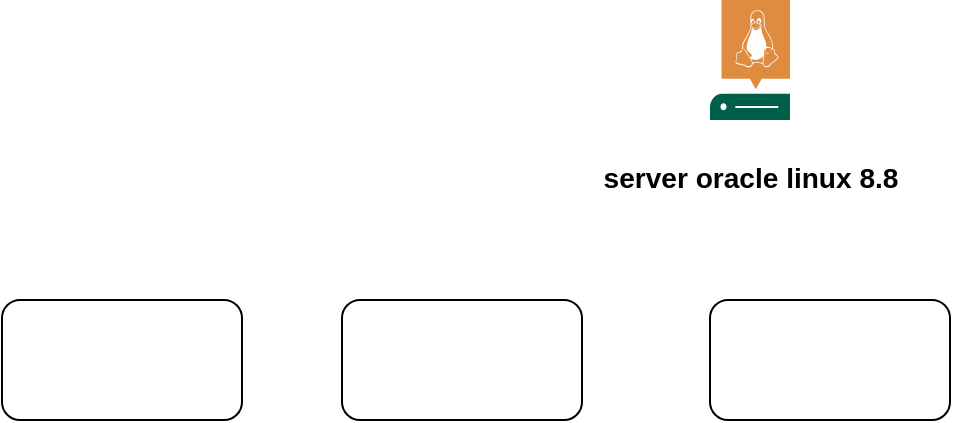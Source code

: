 <mxfile version="22.1.3" type="github">
  <diagram name="Trang-1" id="ofIe6lHjDhhZ4KXh0Yck">
    <mxGraphModel dx="1050" dy="566" grid="1" gridSize="10" guides="1" tooltips="1" connect="1" arrows="1" fold="1" page="1" pageScale="1" pageWidth="827" pageHeight="1169" math="0" shadow="0">
      <root>
        <mxCell id="0" />
        <mxCell id="1" parent="0" />
        <mxCell id="t8hz0jM3OdHZig_kUCAP-1" value="&lt;h3&gt;server oracle linux 8.8&lt;/h3&gt;" style="sketch=0;pointerEvents=1;shadow=0;dashed=0;html=1;strokeColor=none;fillColor=#005F4B;labelPosition=center;verticalLabelPosition=bottom;verticalAlign=top;align=center;outlineConnect=0;shape=mxgraph.veeam2.linux_server;gradientColor=none;fontStyle=1" vertex="1" parent="1">
          <mxGeometry x="374" y="80" width="40" height="60" as="geometry" />
        </mxCell>
        <mxCell id="t8hz0jM3OdHZig_kUCAP-6" value="" style="rounded=1;whiteSpace=wrap;html=1;" vertex="1" parent="1">
          <mxGeometry x="20" y="230" width="120" height="60" as="geometry" />
        </mxCell>
        <mxCell id="t8hz0jM3OdHZig_kUCAP-7" value="" style="rounded=1;whiteSpace=wrap;html=1;" vertex="1" parent="1">
          <mxGeometry x="190" y="230" width="120" height="60" as="geometry" />
        </mxCell>
        <mxCell id="t8hz0jM3OdHZig_kUCAP-8" value="" style="rounded=1;whiteSpace=wrap;html=1;" vertex="1" parent="1">
          <mxGeometry x="374" y="230" width="120" height="60" as="geometry" />
        </mxCell>
      </root>
    </mxGraphModel>
  </diagram>
</mxfile>
